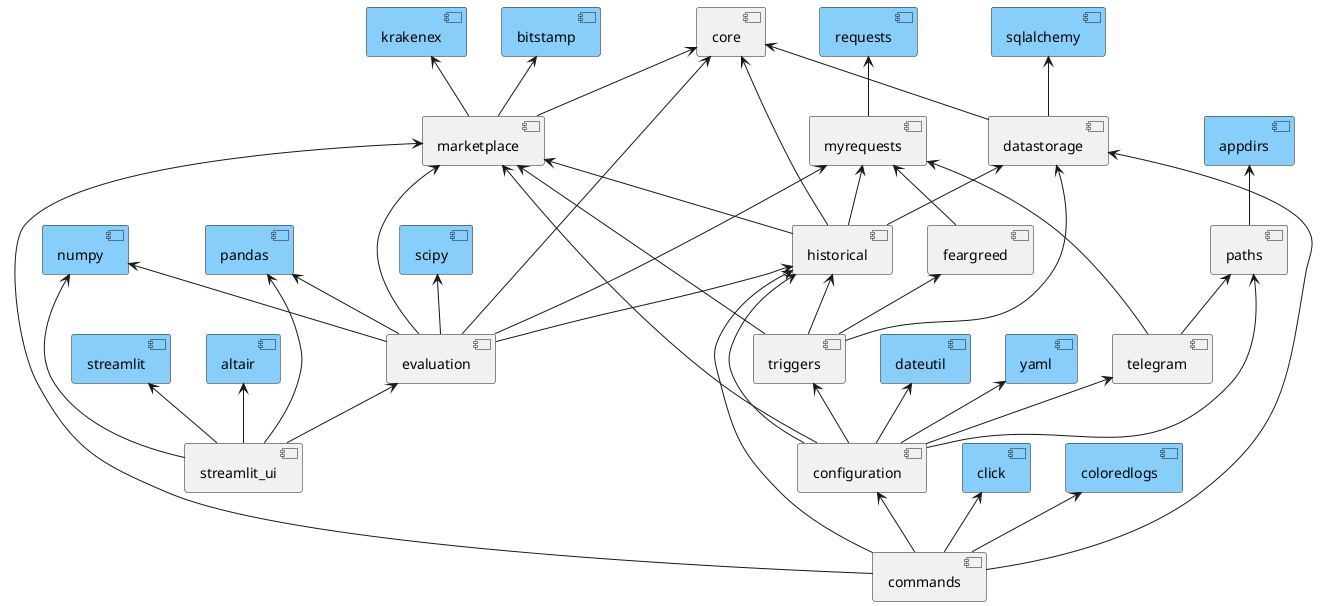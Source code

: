 @startuml

component altair #lightskyblue
component appdirs #lightskyblue
component bitstamp #lightskyblue
component click #lightskyblue
component coloredlogs #lightskyblue
component dateutil #lightskyblue
component krakenex #lightskyblue
component numpy #lightskyblue
component pandas #lightskyblue
component requests #lightskyblue
component scipy #lightskyblue
component sqlalchemy #lightskyblue
component streamlit #lightskyblue
component yaml #lightskyblue

component commands
component configuration
component core
component datastorage
component evaluation
component feargreed
component historical
component marketplace
component marketplace
component myrequests
component paths
component streamlit_ui
component telegram
component triggers

click <-- commands
coloredlogs <-- commands
configuration <-- commands
datastorage <-- commands
historical <-- commands
marketplace <-- commands

dateutil <-- configuration
historical <-- configuration
marketplace <-- configuration
paths <-- configuration
telegram <-- configuration
triggers <-- configuration
yaml <-- configuration

core <-- datastorage
sqlalchemy <-- datastorage

core <-- evaluation
historical <-- evaluation
marketplace <-- evaluation
myrequests <-- evaluation
numpy <-- evaluation
pandas <-- evaluation
scipy <-- evaluation

myrequests <-- feargreed

core <-- historical
datastorage <-- historical
marketplace <-- historical
myrequests <-- historical

bitstamp <-- marketplace
core <-- marketplace
krakenex <-- marketplace

requests <-- myrequests

appdirs <-- paths

altair <-- streamlit_ui
evaluation <-- streamlit_ui
streamlit <-- streamlit_ui
numpy <-- streamlit_ui
pandas <-- streamlit_ui

myrequests <-- telegram
paths <-- telegram

datastorage <-- triggers
feargreed <-- triggers
historical <-- triggers
marketplace <-- triggers

@enduml
